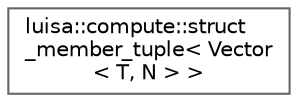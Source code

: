 digraph "类继承关系图"
{
 // LATEX_PDF_SIZE
  bgcolor="transparent";
  edge [fontname=Helvetica,fontsize=10,labelfontname=Helvetica,labelfontsize=10];
  node [fontname=Helvetica,fontsize=10,shape=box,height=0.2,width=0.4];
  rankdir="LR";
  Node0 [id="Node000000",label="luisa::compute::struct\l_member_tuple\< Vector\l\< T, N \> \>",height=0.2,width=0.4,color="grey40", fillcolor="white", style="filled",URL="$structluisa_1_1compute_1_1struct__member__tuple_3_01_vector_3_01_t_00_01_n_01_4_01_4.html",tooltip=" "];
}
